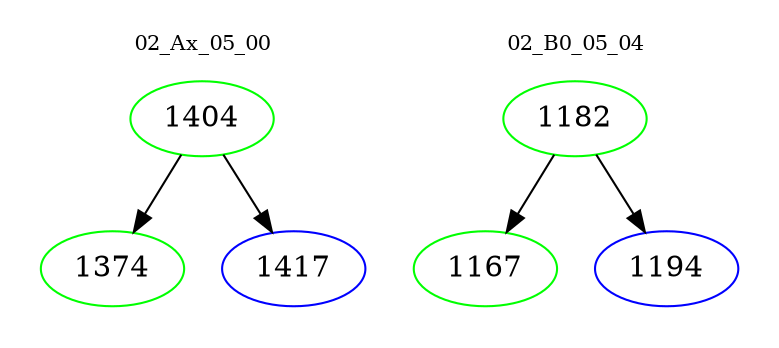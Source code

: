 digraph{
subgraph cluster_0 {
color = white
label = "02_Ax_05_00";
fontsize=10;
T0_1404 [label="1404", color="green"]
T0_1404 -> T0_1374 [color="black"]
T0_1374 [label="1374", color="green"]
T0_1404 -> T0_1417 [color="black"]
T0_1417 [label="1417", color="blue"]
}
subgraph cluster_1 {
color = white
label = "02_B0_05_04";
fontsize=10;
T1_1182 [label="1182", color="green"]
T1_1182 -> T1_1167 [color="black"]
T1_1167 [label="1167", color="green"]
T1_1182 -> T1_1194 [color="black"]
T1_1194 [label="1194", color="blue"]
}
}
